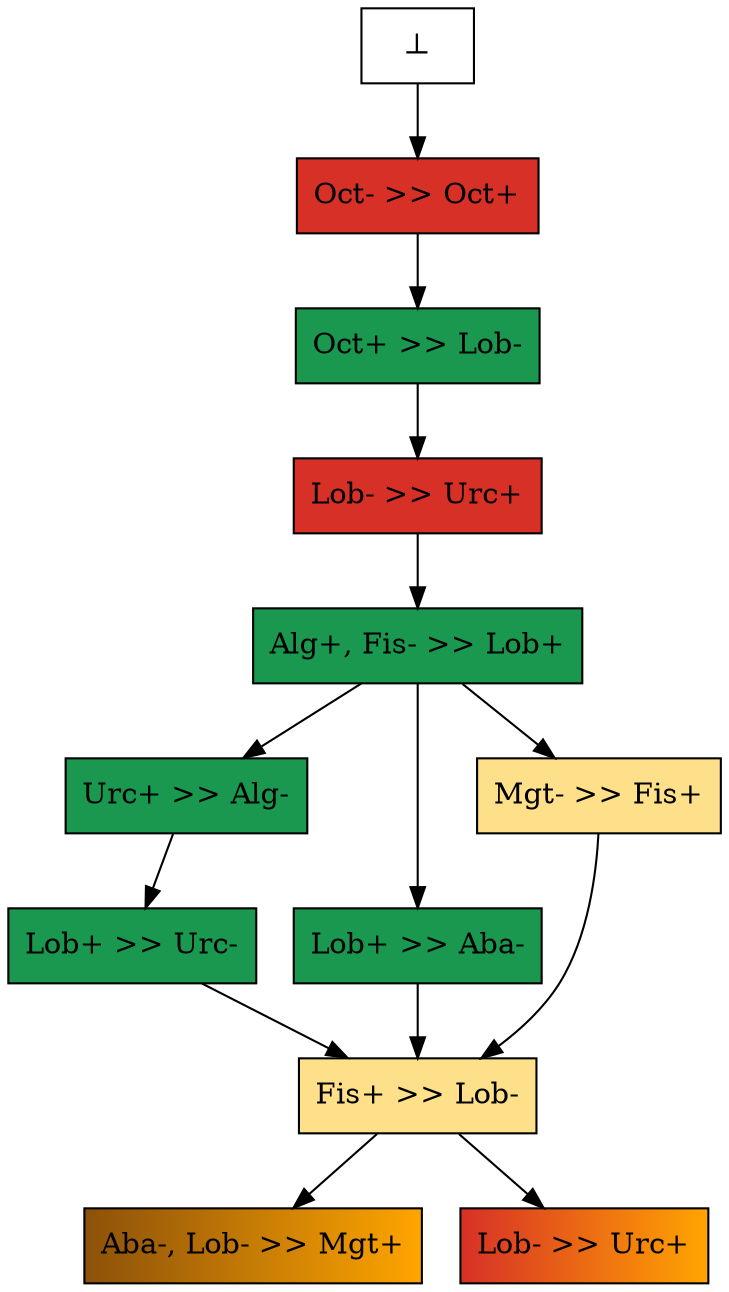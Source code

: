 digraph test {
e2 -> e4;
e4 -> e9;
e9 -> e12;
e12 -> e21;
e12 -> e22;
e12 -> e24;
e21 -> e34;
e22 -> e88;
e24 -> e88;
e34 -> e88;
e88 -> e296;
e88 -> e298;
e0 -> e2;
e2 [color="black" fillcolor="#d73027:#d73027" label="Oct- >> Oct+" shape=box style=filled];
e4 [color="black" fillcolor="#1a9850:#1a9850" label="Oct+ >> Lob-" shape=box style=filled];
e9 [color="black" fillcolor="#d73027:#d73027" label="Lob- >> Urc+" shape=box style=filled];
e12 [color="black" fillcolor="#1a9850:#1a9850" label="Alg+, Fis- >> Lob+" shape=box style=filled];
e21 [color="black" fillcolor="#1a9850:#1a9850" label="Urc+ >> Alg-" shape=box style=filled];
e22 [color="black" fillcolor="#1a9850:#1a9850" label="Lob+ >> Aba-" shape=box style=filled];
e24 [color="black" fillcolor="#fee08b:#fee08b" label="Mgt- >> Fis+" shape=box style=filled];
e34 [color="black" fillcolor="#1a9850:#1a9850" label="Lob+ >> Urc-" shape=box style=filled];
e88 [color="black" fillcolor="#fee08b:#fee08b" label="Fis+ >> Lob-" shape=box style=filled];
e296 [color="black" fillcolor="#8c510a:orange" label="Aba-, Lob- >> Mgt+" shape=box style=filled];
e298 [color="black" fillcolor="#d73027:orange" label="Lob- >> Urc+" shape=box style=filled];
e0 [fillcolor="white" label="⊥" shape=box style=filled];
}
